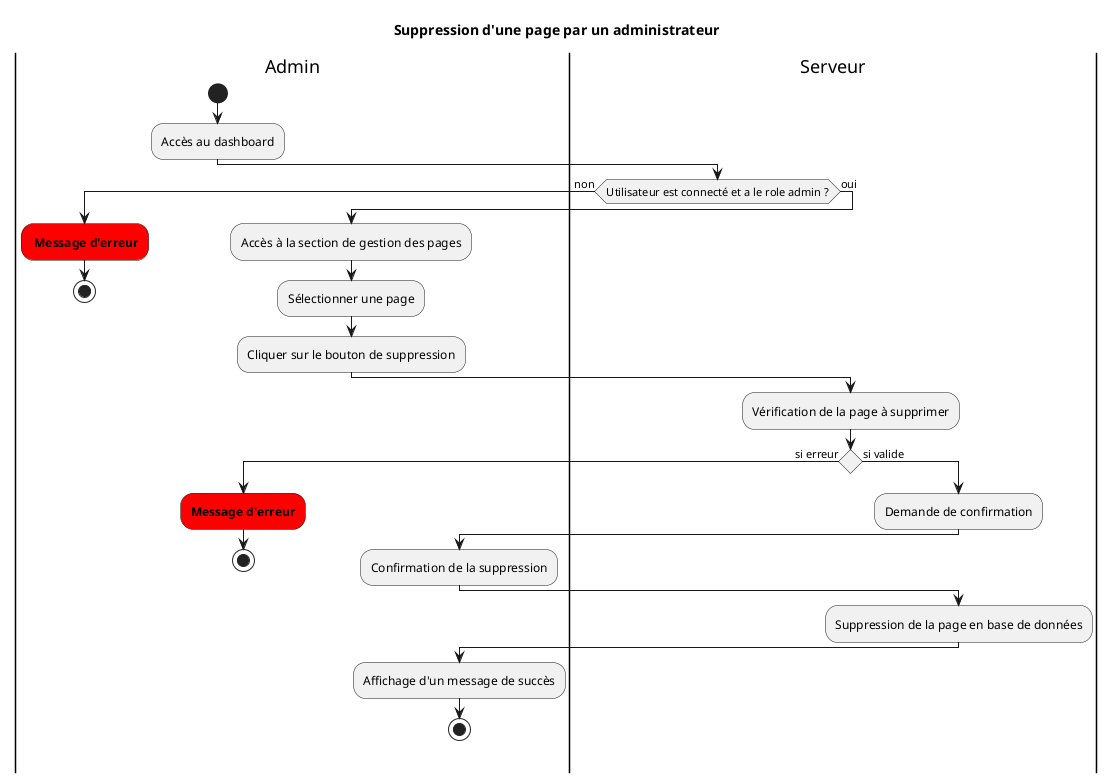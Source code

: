 @startuml AdminDeletePage
title Suppression d'une page par un administrateur

|Admin|
start
:Accès au dashboard;
|Serveur|
if (Utilisateur est connecté et a le role admin ?) then (non)
  |Admin|
  #red: **Message d'erreur**;
  stop
else (oui)
  |Admin|
  :Accès à la section de gestion des pages;
  :Sélectionner une page;
    :Cliquer sur le bouton de suppression;
  |Serveur|
  :Vérification de la page à supprimer;
  if () is (si erreur) then
    |Admin|
    #red:**Message d'erreur**;
    stop
  else (si valide)
    |Serveur|
    :Demande de confirmation;
    |Admin|
    :Confirmation de la suppression;
    |Serveur|
    :Suppression de la page en base de données;
    |Admin|
    :Affichage d'un message de succès;
    stop
  endif
endif
@enduml